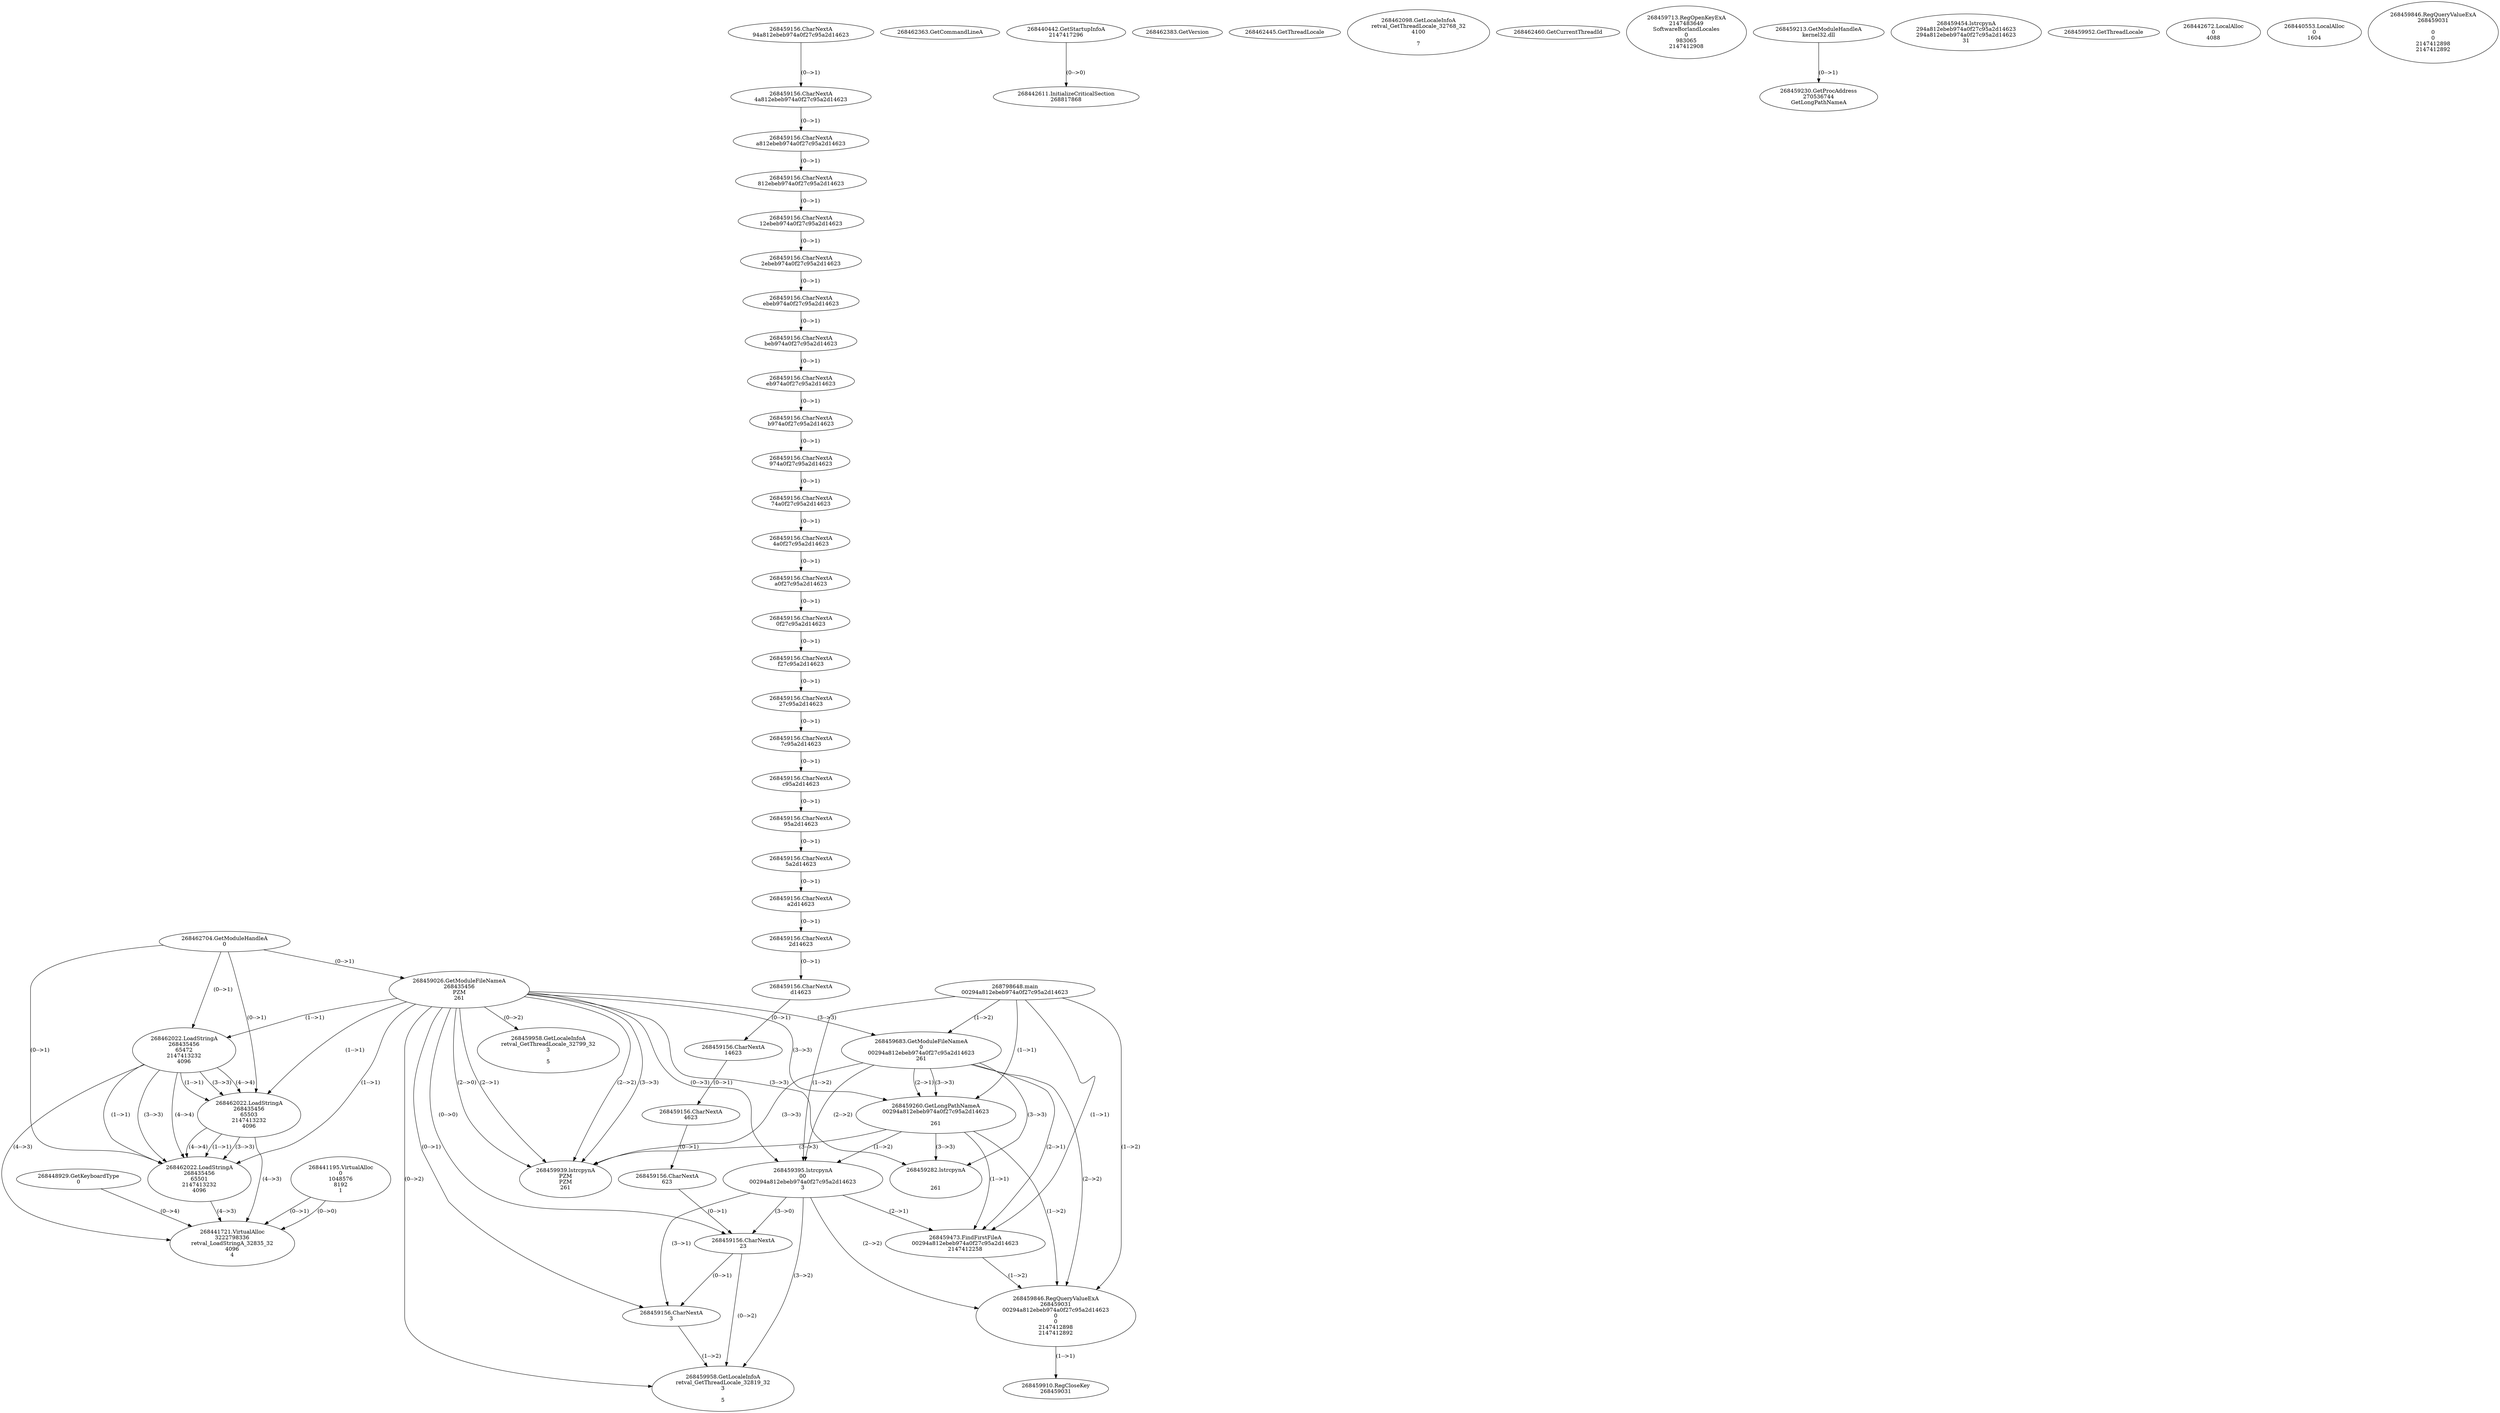 // Global SCDG with merge call
digraph {
	0 [label="268798648.main
00294a812ebeb974a0f27c95a2d14623"]
	1 [label="268462704.GetModuleHandleA
0"]
	2 [label="268448929.GetKeyboardType
0"]
	3 [label="268462363.GetCommandLineA
"]
	4 [label="268440442.GetStartupInfoA
2147417296"]
	5 [label="268462383.GetVersion
"]
	6 [label="268462445.GetThreadLocale
"]
	7 [label="268462098.GetLocaleInfoA
retval_GetThreadLocale_32768_32
4100

7"]
	8 [label="268462460.GetCurrentThreadId
"]
	9 [label="268459026.GetModuleFileNameA
268435456
PZM
261"]
	1 -> 9 [label="(0-->1)"]
	10 [label="268459683.GetModuleFileNameA
0
00294a812ebeb974a0f27c95a2d14623
261"]
	0 -> 10 [label="(1-->2)"]
	9 -> 10 [label="(3-->3)"]
	11 [label="268459713.RegOpenKeyExA
2147483649
Software\Borland\Locales
0
983065
2147412908"]
	12 [label="268459213.GetModuleHandleA
kernel32.dll"]
	13 [label="268459230.GetProcAddress
270536744
GetLongPathNameA"]
	12 -> 13 [label="(0-->1)"]
	14 [label="268459260.GetLongPathNameA
00294a812ebeb974a0f27c95a2d14623

261"]
	0 -> 14 [label="(1-->1)"]
	10 -> 14 [label="(2-->1)"]
	9 -> 14 [label="(3-->3)"]
	10 -> 14 [label="(3-->3)"]
	15 [label="268459395.lstrcpynA
00
00294a812ebeb974a0f27c95a2d14623
3"]
	0 -> 15 [label="(1-->2)"]
	10 -> 15 [label="(2-->2)"]
	14 -> 15 [label="(1-->2)"]
	9 -> 15 [label="(0-->3)"]
	16 [label="268459156.CharNextA
94a812ebeb974a0f27c95a2d14623"]
	17 [label="268459156.CharNextA
4a812ebeb974a0f27c95a2d14623"]
	16 -> 17 [label="(0-->1)"]
	18 [label="268459156.CharNextA
a812ebeb974a0f27c95a2d14623"]
	17 -> 18 [label="(0-->1)"]
	19 [label="268459156.CharNextA
812ebeb974a0f27c95a2d14623"]
	18 -> 19 [label="(0-->1)"]
	20 [label="268459156.CharNextA
12ebeb974a0f27c95a2d14623"]
	19 -> 20 [label="(0-->1)"]
	21 [label="268459156.CharNextA
2ebeb974a0f27c95a2d14623"]
	20 -> 21 [label="(0-->1)"]
	22 [label="268459156.CharNextA
ebeb974a0f27c95a2d14623"]
	21 -> 22 [label="(0-->1)"]
	23 [label="268459156.CharNextA
beb974a0f27c95a2d14623"]
	22 -> 23 [label="(0-->1)"]
	24 [label="268459156.CharNextA
eb974a0f27c95a2d14623"]
	23 -> 24 [label="(0-->1)"]
	25 [label="268459156.CharNextA
b974a0f27c95a2d14623"]
	24 -> 25 [label="(0-->1)"]
	26 [label="268459156.CharNextA
974a0f27c95a2d14623"]
	25 -> 26 [label="(0-->1)"]
	27 [label="268459156.CharNextA
74a0f27c95a2d14623"]
	26 -> 27 [label="(0-->1)"]
	28 [label="268459156.CharNextA
4a0f27c95a2d14623"]
	27 -> 28 [label="(0-->1)"]
	29 [label="268459156.CharNextA
a0f27c95a2d14623"]
	28 -> 29 [label="(0-->1)"]
	30 [label="268459156.CharNextA
0f27c95a2d14623"]
	29 -> 30 [label="(0-->1)"]
	31 [label="268459156.CharNextA
f27c95a2d14623"]
	30 -> 31 [label="(0-->1)"]
	32 [label="268459156.CharNextA
27c95a2d14623"]
	31 -> 32 [label="(0-->1)"]
	33 [label="268459156.CharNextA
7c95a2d14623"]
	32 -> 33 [label="(0-->1)"]
	34 [label="268459156.CharNextA
c95a2d14623"]
	33 -> 34 [label="(0-->1)"]
	35 [label="268459156.CharNextA
95a2d14623"]
	34 -> 35 [label="(0-->1)"]
	36 [label="268459156.CharNextA
5a2d14623"]
	35 -> 36 [label="(0-->1)"]
	37 [label="268459156.CharNextA
a2d14623"]
	36 -> 37 [label="(0-->1)"]
	38 [label="268459156.CharNextA
2d14623"]
	37 -> 38 [label="(0-->1)"]
	39 [label="268459156.CharNextA
d14623"]
	38 -> 39 [label="(0-->1)"]
	40 [label="268459156.CharNextA
14623"]
	39 -> 40 [label="(0-->1)"]
	41 [label="268459156.CharNextA
4623"]
	40 -> 41 [label="(0-->1)"]
	42 [label="268459156.CharNextA
623"]
	41 -> 42 [label="(0-->1)"]
	43 [label="268459156.CharNextA
23"]
	42 -> 43 [label="(0-->1)"]
	9 -> 43 [label="(0-->0)"]
	15 -> 43 [label="(3-->0)"]
	44 [label="268459156.CharNextA
3"]
	9 -> 44 [label="(0-->1)"]
	15 -> 44 [label="(3-->1)"]
	43 -> 44 [label="(0-->1)"]
	45 [label="268459454.lstrcpynA
294a812ebeb974a0f27c95a2d14623
294a812ebeb974a0f27c95a2d14623
31"]
	46 [label="268459473.FindFirstFileA
00294a812ebeb974a0f27c95a2d14623
2147412258"]
	0 -> 46 [label="(1-->1)"]
	10 -> 46 [label="(2-->1)"]
	14 -> 46 [label="(1-->1)"]
	15 -> 46 [label="(2-->1)"]
	47 [label="268459846.RegQueryValueExA
268459031
00294a812ebeb974a0f27c95a2d14623
0
0
2147412898
2147412892"]
	0 -> 47 [label="(1-->2)"]
	10 -> 47 [label="(2-->2)"]
	14 -> 47 [label="(1-->2)"]
	15 -> 47 [label="(2-->2)"]
	46 -> 47 [label="(1-->2)"]
	48 [label="268459910.RegCloseKey
268459031"]
	47 -> 48 [label="(1-->1)"]
	49 [label="268459939.lstrcpynA
PZM
PZM
261"]
	9 -> 49 [label="(2-->1)"]
	9 -> 49 [label="(2-->2)"]
	9 -> 49 [label="(3-->3)"]
	10 -> 49 [label="(3-->3)"]
	14 -> 49 [label="(3-->3)"]
	9 -> 49 [label="(2-->0)"]
	50 [label="268459952.GetThreadLocale
"]
	51 [label="268459958.GetLocaleInfoA
retval_GetThreadLocale_32819_32
3

5"]
	9 -> 51 [label="(0-->2)"]
	15 -> 51 [label="(3-->2)"]
	43 -> 51 [label="(0-->2)"]
	44 -> 51 [label="(1-->2)"]
	52 [label="268462022.LoadStringA
268435456
65472
2147413232
4096"]
	1 -> 52 [label="(0-->1)"]
	9 -> 52 [label="(1-->1)"]
	53 [label="268462022.LoadStringA
268435456
65503
2147413232
4096"]
	1 -> 53 [label="(0-->1)"]
	9 -> 53 [label="(1-->1)"]
	52 -> 53 [label="(1-->1)"]
	52 -> 53 [label="(3-->3)"]
	52 -> 53 [label="(4-->4)"]
	54 [label="268462022.LoadStringA
268435456
65501
2147413232
4096"]
	1 -> 54 [label="(0-->1)"]
	9 -> 54 [label="(1-->1)"]
	52 -> 54 [label="(1-->1)"]
	53 -> 54 [label="(1-->1)"]
	52 -> 54 [label="(3-->3)"]
	53 -> 54 [label="(3-->3)"]
	52 -> 54 [label="(4-->4)"]
	53 -> 54 [label="(4-->4)"]
	55 [label="268442611.InitializeCriticalSection
268817868"]
	4 -> 55 [label="(0-->0)"]
	56 [label="268442672.LocalAlloc
0
4088"]
	57 [label="268441195.VirtualAlloc
0
1048576
8192
1"]
	58 [label="268440553.LocalAlloc
0
1604"]
	59 [label="268441721.VirtualAlloc
3222798336
retval_LoadStringA_32835_32
4096
4"]
	57 -> 59 [label="(0-->1)"]
	52 -> 59 [label="(4-->3)"]
	53 -> 59 [label="(4-->3)"]
	54 -> 59 [label="(4-->3)"]
	2 -> 59 [label="(0-->4)"]
	57 -> 59 [label="(0-->0)"]
	60 [label="268459282.lstrcpynA


261"]
	9 -> 60 [label="(3-->3)"]
	10 -> 60 [label="(3-->3)"]
	14 -> 60 [label="(3-->3)"]
	61 [label="268459846.RegQueryValueExA
268459031

0
0
2147412898
2147412892"]
	62 [label="268459958.GetLocaleInfoA
retval_GetThreadLocale_32799_32
3

5"]
	9 -> 62 [label="(0-->2)"]
}
